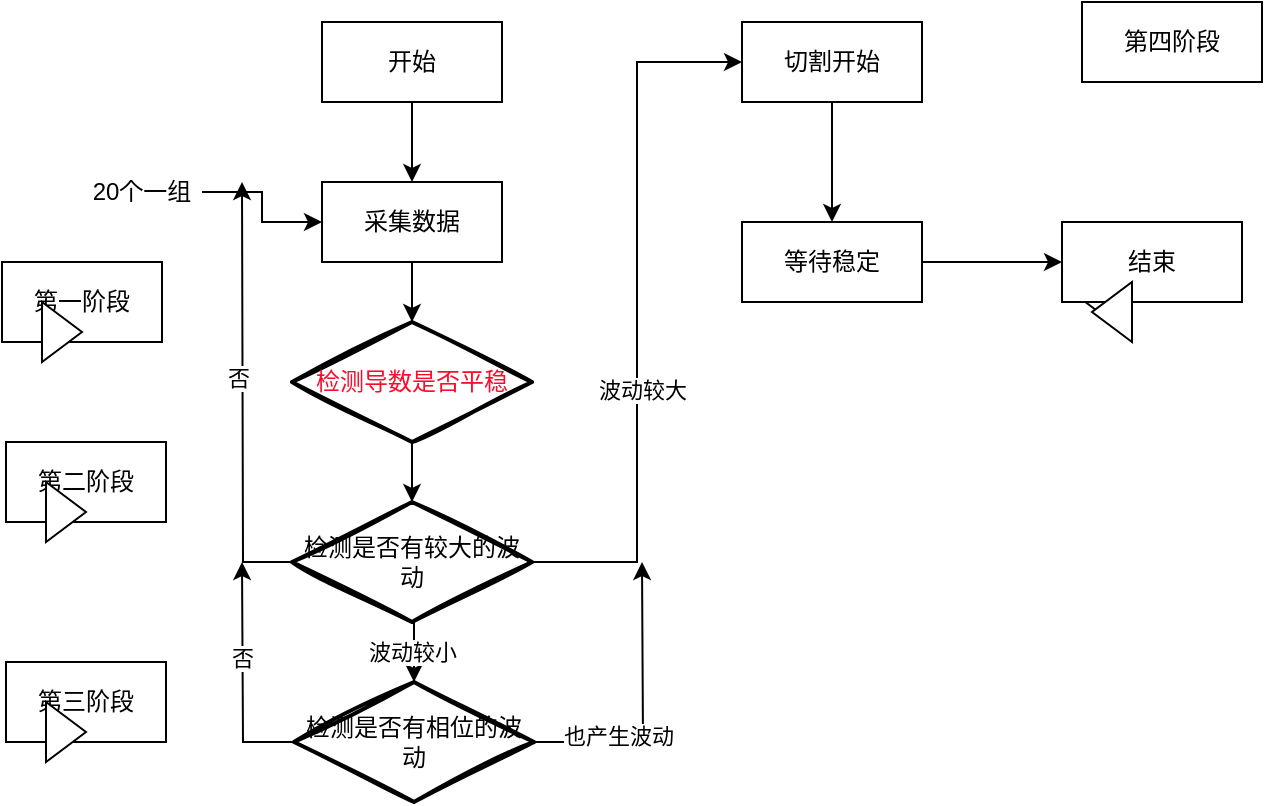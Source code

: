 <mxfile version="21.6.8" type="github">
  <diagram id="C5RBs43oDa-KdzZeNtuy" name="Page-1">
    <mxGraphModel dx="875" dy="458" grid="1" gridSize="10" guides="1" tooltips="1" connect="1" arrows="1" fold="1" page="1" pageScale="1" pageWidth="827" pageHeight="1169" math="0" shadow="0">
      <root>
        <mxCell id="WIyWlLk6GJQsqaUBKTNV-0" />
        <mxCell id="WIyWlLk6GJQsqaUBKTNV-1" parent="WIyWlLk6GJQsqaUBKTNV-0" />
        <mxCell id="OSCxxA4FSVDrNaCSg42i-14" style="edgeStyle=orthogonalEdgeStyle;rounded=0;orthogonalLoop=1;jettySize=auto;html=1;exitX=0.5;exitY=1;exitDx=0;exitDy=0;entryX=0.5;entryY=0;entryDx=0;entryDy=0;" edge="1" parent="WIyWlLk6GJQsqaUBKTNV-1" source="OSCxxA4FSVDrNaCSg42i-0" target="OSCxxA4FSVDrNaCSg42i-3">
          <mxGeometry relative="1" as="geometry" />
        </mxCell>
        <mxCell id="OSCxxA4FSVDrNaCSg42i-0" value="采集数据" style="rounded=0;whiteSpace=wrap;html=1;" vertex="1" parent="WIyWlLk6GJQsqaUBKTNV-1">
          <mxGeometry x="180" y="180" width="90" height="40" as="geometry" />
        </mxCell>
        <mxCell id="OSCxxA4FSVDrNaCSg42i-13" style="edgeStyle=orthogonalEdgeStyle;rounded=0;orthogonalLoop=1;jettySize=auto;html=1;exitX=0.5;exitY=1;exitDx=0;exitDy=0;entryX=0.5;entryY=0;entryDx=0;entryDy=0;" edge="1" parent="WIyWlLk6GJQsqaUBKTNV-1" source="OSCxxA4FSVDrNaCSg42i-1" target="OSCxxA4FSVDrNaCSg42i-0">
          <mxGeometry relative="1" as="geometry" />
        </mxCell>
        <mxCell id="OSCxxA4FSVDrNaCSg42i-1" value="开始" style="rounded=0;whiteSpace=wrap;html=1;" vertex="1" parent="WIyWlLk6GJQsqaUBKTNV-1">
          <mxGeometry x="180" y="100" width="90" height="40" as="geometry" />
        </mxCell>
        <mxCell id="OSCxxA4FSVDrNaCSg42i-15" style="edgeStyle=orthogonalEdgeStyle;rounded=0;orthogonalLoop=1;jettySize=auto;html=1;exitX=0.5;exitY=1;exitDx=0;exitDy=0;entryX=0.5;entryY=0;entryDx=0;entryDy=0;" edge="1" parent="WIyWlLk6GJQsqaUBKTNV-1" source="OSCxxA4FSVDrNaCSg42i-3" target="OSCxxA4FSVDrNaCSg42i-6">
          <mxGeometry relative="1" as="geometry" />
        </mxCell>
        <mxCell id="OSCxxA4FSVDrNaCSg42i-3" value="&lt;font color=&quot;#ff0a2b&quot;&gt;检测导数是否平稳&lt;/font&gt;" style="rhombus;whiteSpace=wrap;html=1;strokeWidth=2;fillWeight=-1;hachureGap=8;fillStyle=cross-hatch;sketch=1;" vertex="1" parent="WIyWlLk6GJQsqaUBKTNV-1">
          <mxGeometry x="165" y="250" width="120" height="60" as="geometry" />
        </mxCell>
        <mxCell id="OSCxxA4FSVDrNaCSg42i-19" style="edgeStyle=orthogonalEdgeStyle;rounded=0;orthogonalLoop=1;jettySize=auto;html=1;exitX=0.5;exitY=1;exitDx=0;exitDy=0;entryX=0.5;entryY=0;entryDx=0;entryDy=0;" edge="1" parent="WIyWlLk6GJQsqaUBKTNV-1" source="OSCxxA4FSVDrNaCSg42i-6" target="OSCxxA4FSVDrNaCSg42i-17">
          <mxGeometry relative="1" as="geometry" />
        </mxCell>
        <mxCell id="OSCxxA4FSVDrNaCSg42i-27" value="波动较小" style="edgeLabel;html=1;align=center;verticalAlign=middle;resizable=0;points=[];" vertex="1" connectable="0" parent="OSCxxA4FSVDrNaCSg42i-19">
          <mxGeometry x="0.032" y="-1" relative="1" as="geometry">
            <mxPoint as="offset" />
          </mxGeometry>
        </mxCell>
        <mxCell id="OSCxxA4FSVDrNaCSg42i-25" style="edgeStyle=orthogonalEdgeStyle;rounded=0;orthogonalLoop=1;jettySize=auto;html=1;exitX=1;exitY=0.5;exitDx=0;exitDy=0;entryX=0;entryY=0.5;entryDx=0;entryDy=0;" edge="1" parent="WIyWlLk6GJQsqaUBKTNV-1" source="OSCxxA4FSVDrNaCSg42i-6" target="OSCxxA4FSVDrNaCSg42i-24">
          <mxGeometry relative="1" as="geometry" />
        </mxCell>
        <mxCell id="OSCxxA4FSVDrNaCSg42i-26" value="波动较大" style="edgeLabel;html=1;align=center;verticalAlign=middle;resizable=0;points=[];" vertex="1" connectable="0" parent="OSCxxA4FSVDrNaCSg42i-25">
          <mxGeometry x="-0.221" y="-2" relative="1" as="geometry">
            <mxPoint as="offset" />
          </mxGeometry>
        </mxCell>
        <mxCell id="OSCxxA4FSVDrNaCSg42i-30" style="edgeStyle=orthogonalEdgeStyle;rounded=0;orthogonalLoop=1;jettySize=auto;html=1;exitX=0;exitY=0.5;exitDx=0;exitDy=0;" edge="1" parent="WIyWlLk6GJQsqaUBKTNV-1" source="OSCxxA4FSVDrNaCSg42i-6">
          <mxGeometry relative="1" as="geometry">
            <mxPoint x="140" y="180" as="targetPoint" />
          </mxGeometry>
        </mxCell>
        <mxCell id="OSCxxA4FSVDrNaCSg42i-33" value="否" style="edgeLabel;html=1;align=center;verticalAlign=middle;resizable=0;points=[];" vertex="1" connectable="0" parent="OSCxxA4FSVDrNaCSg42i-30">
          <mxGeometry x="0.088" y="3" relative="1" as="geometry">
            <mxPoint as="offset" />
          </mxGeometry>
        </mxCell>
        <mxCell id="OSCxxA4FSVDrNaCSg42i-6" value="检测是否有较大的波动" style="rhombus;whiteSpace=wrap;html=1;strokeWidth=2;fillWeight=-1;hachureGap=8;fillStyle=cross-hatch;sketch=1;" vertex="1" parent="WIyWlLk6GJQsqaUBKTNV-1">
          <mxGeometry x="165" y="340" width="120" height="60" as="geometry" />
        </mxCell>
        <mxCell id="OSCxxA4FSVDrNaCSg42i-7" value="第一阶段" style="html=1;whiteSpace=wrap;container=1;recursiveResize=0;collapsible=0;" vertex="1" parent="WIyWlLk6GJQsqaUBKTNV-1">
          <mxGeometry x="20" y="220" width="80" height="40" as="geometry" />
        </mxCell>
        <mxCell id="OSCxxA4FSVDrNaCSg42i-8" value="" style="triangle;html=1;whiteSpace=wrap;" vertex="1" parent="OSCxxA4FSVDrNaCSg42i-7">
          <mxGeometry x="20" y="20" width="20" height="30" as="geometry" />
        </mxCell>
        <mxCell id="OSCxxA4FSVDrNaCSg42i-9" value="第二阶段" style="html=1;whiteSpace=wrap;container=1;recursiveResize=0;collapsible=0;" vertex="1" parent="WIyWlLk6GJQsqaUBKTNV-1">
          <mxGeometry x="22" y="310" width="80" height="40" as="geometry" />
        </mxCell>
        <mxCell id="OSCxxA4FSVDrNaCSg42i-10" value="" style="triangle;html=1;whiteSpace=wrap;" vertex="1" parent="OSCxxA4FSVDrNaCSg42i-9">
          <mxGeometry x="20" y="20" width="20" height="30" as="geometry" />
        </mxCell>
        <mxCell id="OSCxxA4FSVDrNaCSg42i-11" value="第三阶段" style="html=1;whiteSpace=wrap;container=1;recursiveResize=0;collapsible=0;" vertex="1" parent="WIyWlLk6GJQsqaUBKTNV-1">
          <mxGeometry x="22" y="420" width="80" height="40" as="geometry" />
        </mxCell>
        <mxCell id="OSCxxA4FSVDrNaCSg42i-12" value="" style="triangle;html=1;whiteSpace=wrap;" vertex="1" parent="OSCxxA4FSVDrNaCSg42i-11">
          <mxGeometry x="20" y="20" width="20" height="30" as="geometry" />
        </mxCell>
        <mxCell id="OSCxxA4FSVDrNaCSg42i-28" style="edgeStyle=orthogonalEdgeStyle;rounded=0;orthogonalLoop=1;jettySize=auto;html=1;" edge="1" parent="WIyWlLk6GJQsqaUBKTNV-1" source="OSCxxA4FSVDrNaCSg42i-17">
          <mxGeometry relative="1" as="geometry">
            <mxPoint x="340" y="370" as="targetPoint" />
          </mxGeometry>
        </mxCell>
        <mxCell id="OSCxxA4FSVDrNaCSg42i-29" value="也产生波动" style="edgeLabel;html=1;align=center;verticalAlign=middle;resizable=0;points=[];" vertex="1" connectable="0" parent="OSCxxA4FSVDrNaCSg42i-28">
          <mxGeometry x="-0.419" y="3" relative="1" as="geometry">
            <mxPoint as="offset" />
          </mxGeometry>
        </mxCell>
        <mxCell id="OSCxxA4FSVDrNaCSg42i-32" style="edgeStyle=orthogonalEdgeStyle;rounded=0;orthogonalLoop=1;jettySize=auto;html=1;exitX=0;exitY=0.5;exitDx=0;exitDy=0;" edge="1" parent="WIyWlLk6GJQsqaUBKTNV-1" source="OSCxxA4FSVDrNaCSg42i-17">
          <mxGeometry relative="1" as="geometry">
            <mxPoint x="140" y="370" as="targetPoint" />
          </mxGeometry>
        </mxCell>
        <mxCell id="OSCxxA4FSVDrNaCSg42i-34" value="否" style="edgeLabel;html=1;align=center;verticalAlign=middle;resizable=0;points=[];" vertex="1" connectable="0" parent="OSCxxA4FSVDrNaCSg42i-32">
          <mxGeometry x="0.172" y="1" relative="1" as="geometry">
            <mxPoint as="offset" />
          </mxGeometry>
        </mxCell>
        <mxCell id="OSCxxA4FSVDrNaCSg42i-17" value="检测是否有相位的波动" style="rhombus;whiteSpace=wrap;html=1;strokeWidth=2;fillWeight=-1;hachureGap=8;fillStyle=cross-hatch;sketch=1;" vertex="1" parent="WIyWlLk6GJQsqaUBKTNV-1">
          <mxGeometry x="166" y="430" width="120" height="60" as="geometry" />
        </mxCell>
        <mxCell id="OSCxxA4FSVDrNaCSg42i-21" style="edgeStyle=orthogonalEdgeStyle;rounded=0;orthogonalLoop=1;jettySize=auto;html=1;exitX=1;exitY=0.5;exitDx=0;exitDy=0;entryX=0;entryY=0.5;entryDx=0;entryDy=0;" edge="1" parent="WIyWlLk6GJQsqaUBKTNV-1" source="OSCxxA4FSVDrNaCSg42i-20" target="OSCxxA4FSVDrNaCSg42i-0">
          <mxGeometry relative="1" as="geometry" />
        </mxCell>
        <mxCell id="OSCxxA4FSVDrNaCSg42i-20" value="20个一组" style="text;html=1;strokeColor=none;fillColor=none;align=center;verticalAlign=middle;whiteSpace=wrap;rounded=0;" vertex="1" parent="WIyWlLk6GJQsqaUBKTNV-1">
          <mxGeometry x="60" y="170" width="60" height="30" as="geometry" />
        </mxCell>
        <mxCell id="OSCxxA4FSVDrNaCSg42i-44" style="edgeStyle=orthogonalEdgeStyle;rounded=0;orthogonalLoop=1;jettySize=auto;html=1;exitX=0.5;exitY=1;exitDx=0;exitDy=0;" edge="1" parent="WIyWlLk6GJQsqaUBKTNV-1" source="OSCxxA4FSVDrNaCSg42i-24" target="OSCxxA4FSVDrNaCSg42i-43">
          <mxGeometry relative="1" as="geometry" />
        </mxCell>
        <mxCell id="OSCxxA4FSVDrNaCSg42i-24" value="切割开始" style="rounded=0;whiteSpace=wrap;html=1;" vertex="1" parent="WIyWlLk6GJQsqaUBKTNV-1">
          <mxGeometry x="390" y="100" width="90" height="40" as="geometry" />
        </mxCell>
        <mxCell id="OSCxxA4FSVDrNaCSg42i-38" value="第四阶段" style="rounded=0;whiteSpace=wrap;html=1;" vertex="1" parent="WIyWlLk6GJQsqaUBKTNV-1">
          <mxGeometry x="560" y="90" width="90" height="40" as="geometry" />
        </mxCell>
        <mxCell id="OSCxxA4FSVDrNaCSg42i-36" value="" style="triangle;html=1;whiteSpace=wrap;rotation=-180;" vertex="1" parent="WIyWlLk6GJQsqaUBKTNV-1">
          <mxGeometry x="555" y="220" width="20" height="30" as="geometry" />
        </mxCell>
        <mxCell id="OSCxxA4FSVDrNaCSg42i-52" style="edgeStyle=orthogonalEdgeStyle;rounded=0;orthogonalLoop=1;jettySize=auto;html=1;exitX=1;exitY=0.5;exitDx=0;exitDy=0;entryX=0;entryY=0.5;entryDx=0;entryDy=0;" edge="1" parent="WIyWlLk6GJQsqaUBKTNV-1" source="OSCxxA4FSVDrNaCSg42i-43" target="OSCxxA4FSVDrNaCSg42i-50">
          <mxGeometry relative="1" as="geometry" />
        </mxCell>
        <mxCell id="OSCxxA4FSVDrNaCSg42i-43" value="等待稳定" style="rounded=0;whiteSpace=wrap;html=1;" vertex="1" parent="WIyWlLk6GJQsqaUBKTNV-1">
          <mxGeometry x="390" y="200" width="90" height="40" as="geometry" />
        </mxCell>
        <mxCell id="OSCxxA4FSVDrNaCSg42i-50" value="结束" style="rounded=0;whiteSpace=wrap;html=1;" vertex="1" parent="WIyWlLk6GJQsqaUBKTNV-1">
          <mxGeometry x="550" y="200" width="90" height="40" as="geometry" />
        </mxCell>
        <mxCell id="OSCxxA4FSVDrNaCSg42i-51" value="" style="triangle;html=1;whiteSpace=wrap;rotation=-180;" vertex="1" parent="WIyWlLk6GJQsqaUBKTNV-1">
          <mxGeometry x="565" y="230" width="20" height="30" as="geometry" />
        </mxCell>
      </root>
    </mxGraphModel>
  </diagram>
</mxfile>
